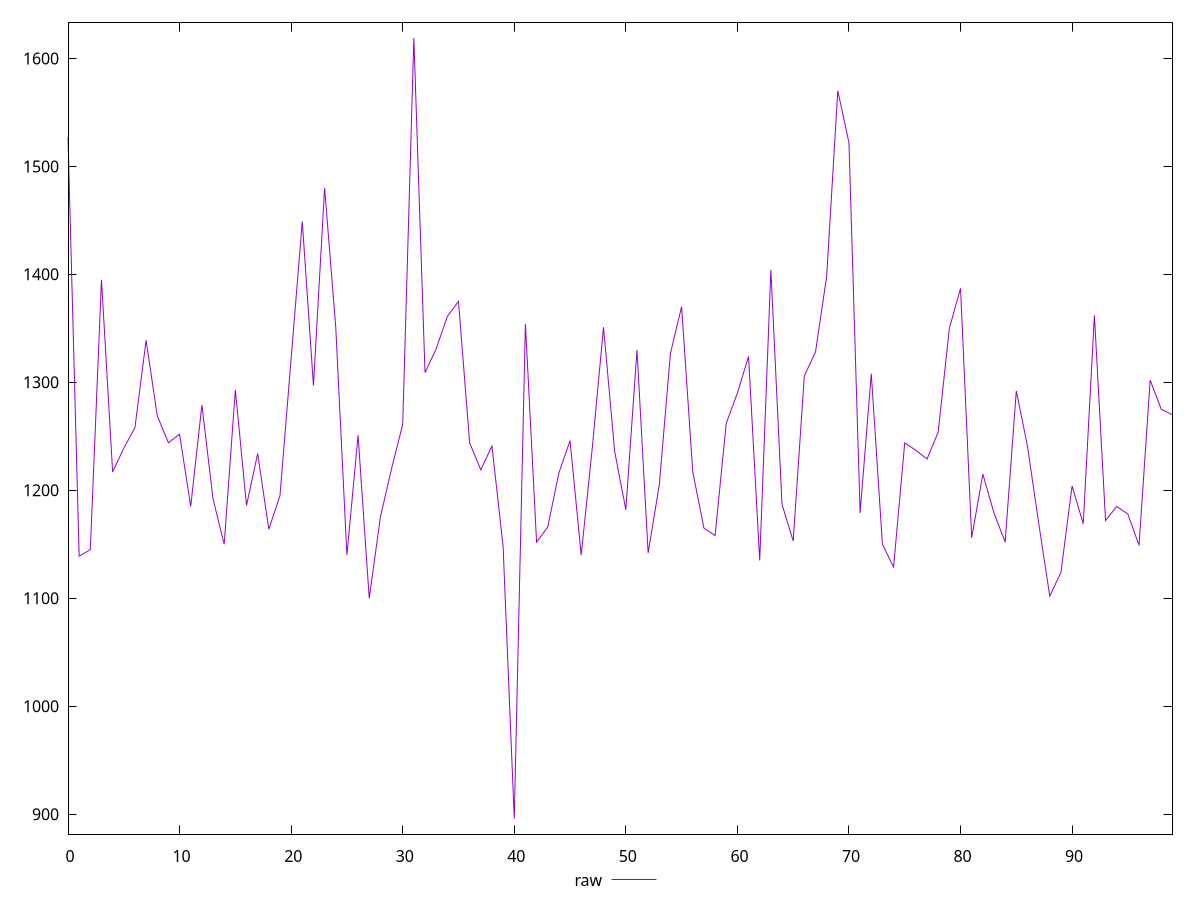 reset

$raw <<EOF
0 1527
1 1139
2 1145
3 1395
4 1217
5 1239
6 1258
7 1339
8 1269
9 1244
10 1252
11 1185
12 1279
13 1192
14 1150
15 1293
16 1186
17 1234
18 1164
19 1195
20 1322
21 1449
22 1297
23 1480
24 1351
25 1140
26 1251
27 1100
28 1175
29 1220
30 1261
31 1619
32 1309
33 1331
34 1361
35 1375
36 1244
37 1219
38 1241
39 1148
40 896
41 1354
42 1152
43 1166
44 1216
45 1246
46 1140
47 1240
48 1351
49 1236
50 1182
51 1330
52 1142
53 1205
54 1327
55 1370
56 1217
57 1165
58 1158
59 1262
60 1290
61 1324
62 1135
63 1404
64 1187
65 1153
66 1306
67 1328
68 1398
69 1570
70 1522
71 1179
72 1308
73 1150
74 1129
75 1244
76 1237
77 1229
78 1254
79 1350
80 1387
81 1156
82 1215
83 1179
84 1152
85 1292
86 1241
87 1170
88 1102
89 1124
90 1204
91 1169
92 1362
93 1172
94 1185
95 1178
96 1149
97 1302
98 1275
99 1270
EOF

set key outside below
set xrange [0:99]
set yrange [881.54:1633.46]
set trange [881.54:1633.46]
set terminal svg size 640, 500 enhanced background rgb 'white'
set output "reports/report_00028_2021-02-24T12-49-42.674Z/uses-rel-preload/samples/agenda/raw/values.svg"

plot $raw title "raw" with line

reset
